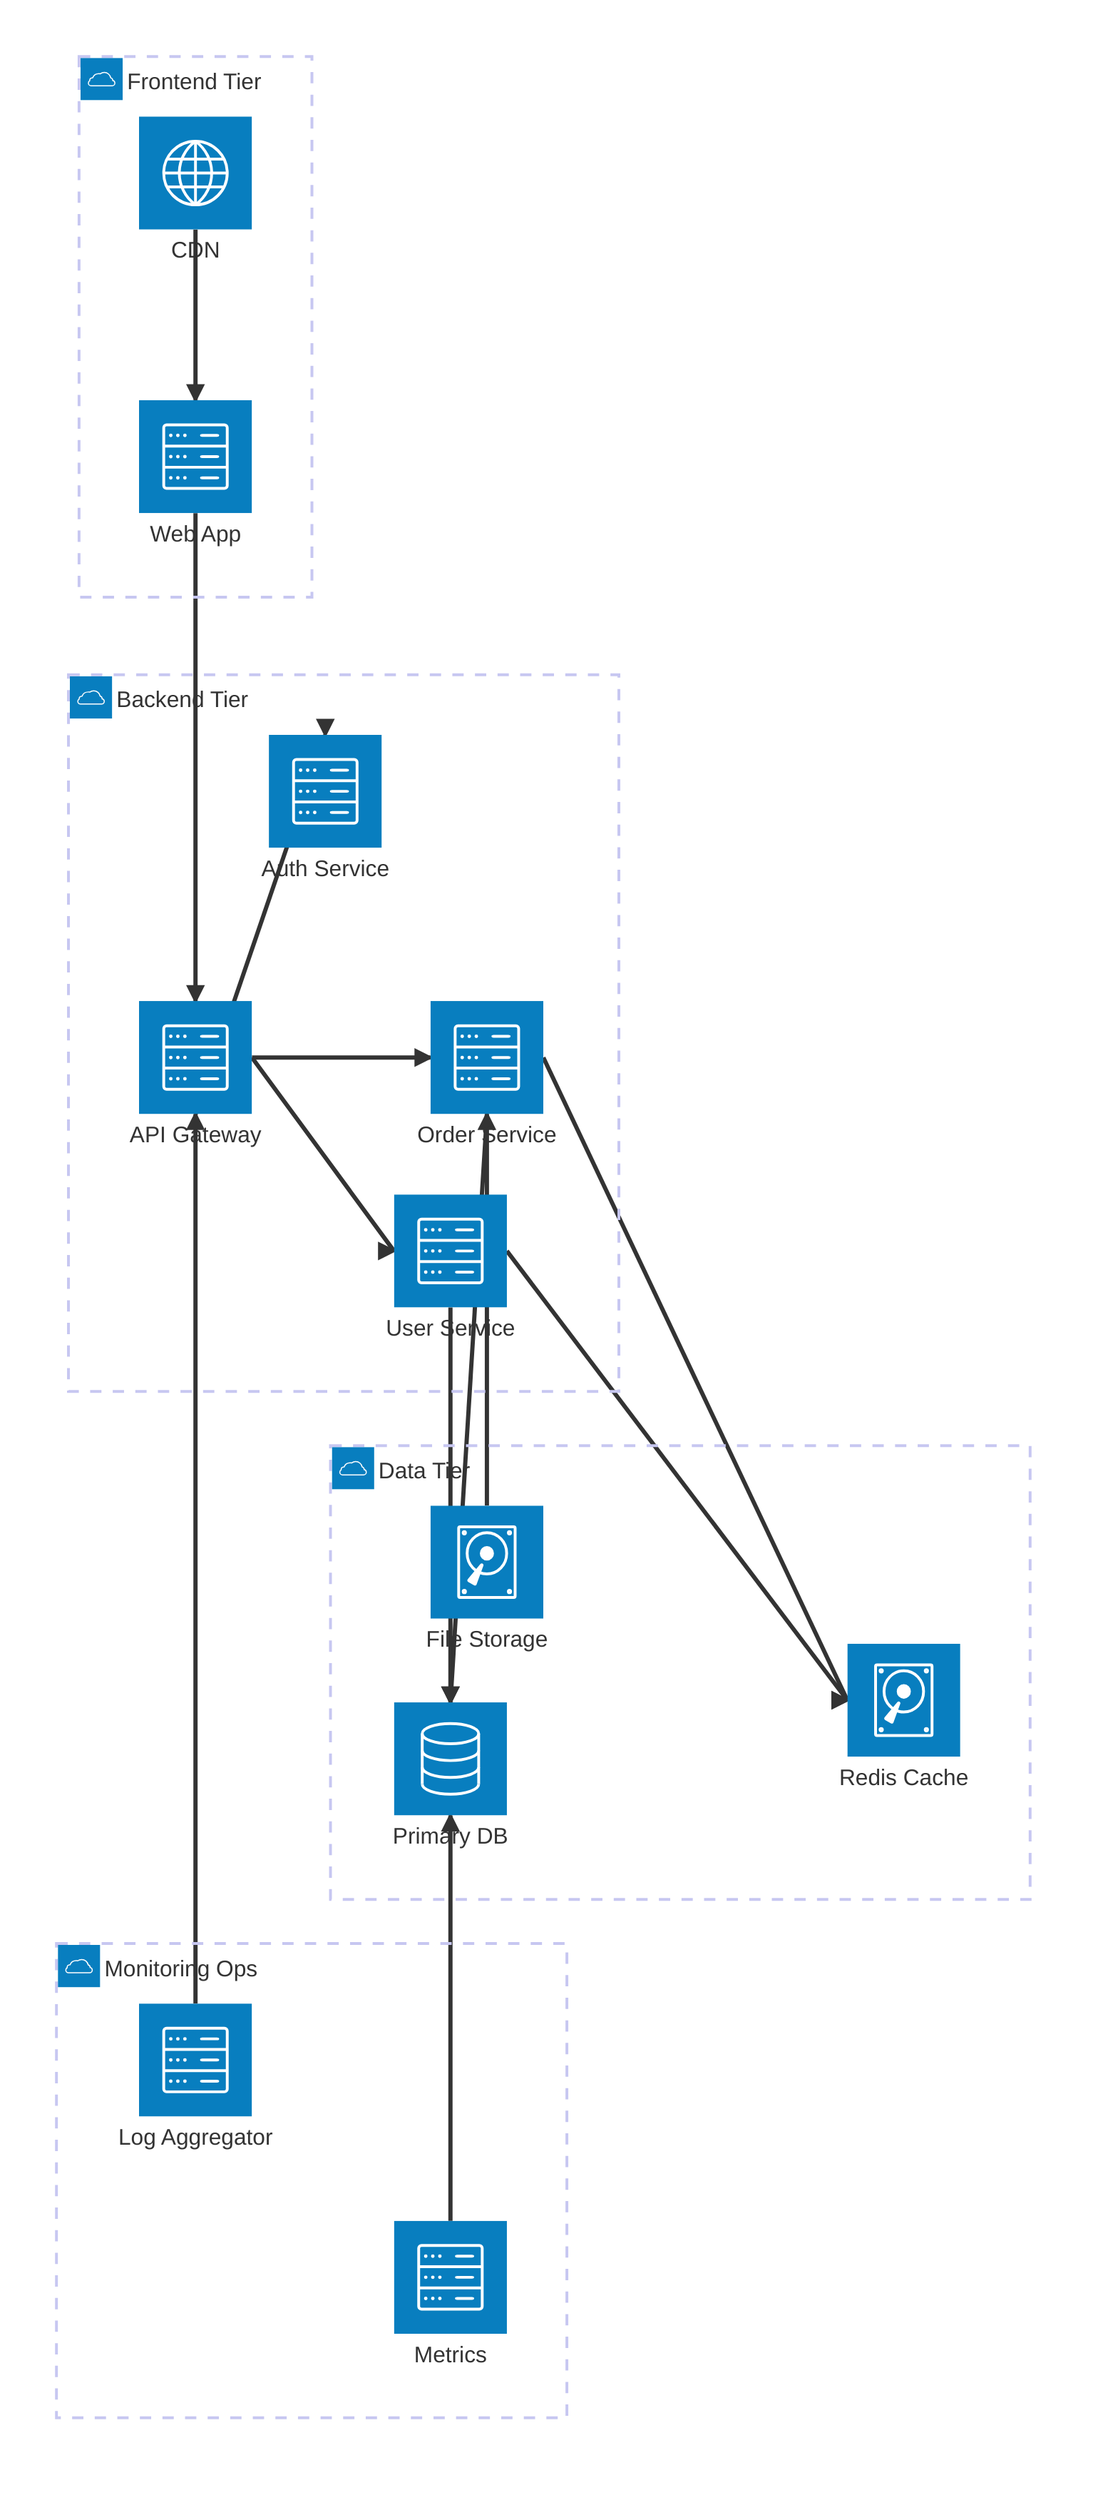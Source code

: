 ---
title: Cloud-Native Architecture
config:
  theme: default
  themeVariables:
    primaryColor: "#4A90E2"
    primaryTextColor: "#fff"
---

architecture-beta
    group frontend(cloud)[Frontend Tier]
    group backend(cloud)[Backend Tier]
    group data(cloud)[Data Tier]
    group monitoring(cloud)[Monitoring Ops]

    service webapp(server)[Web App] in frontend
    service cdn(internet)[CDN] in frontend
    
    service api(server)[API Gateway] in backend
    service auth(server)[Auth Service] in backend
    service microservice1(server)[User Service] in backend
    service microservice2(server)[Order Service] in backend
    
    service database(database)[Primary DB] in data
    service cache(disk)[Redis Cache] in data
    service storage(disk)[File Storage] in data
    
    service logs(server)[Log Aggregator] in monitoring
    service metrics(server)[Metrics] in monitoring

    cdn:B --> T:webapp
    webapp:B --> T:api
    api:B --> T:auth
    api:R --> L:microservice1
    api:R --> L:microservice2
    microservice1:B --> T:database
    microservice2:B --> T:database
    microservice1:R --> L:cache
    microservice2:R --> L:cache
    storage:T --> B:microservice2
    
    logs:T --> B:api
    metrics:T --> B:database